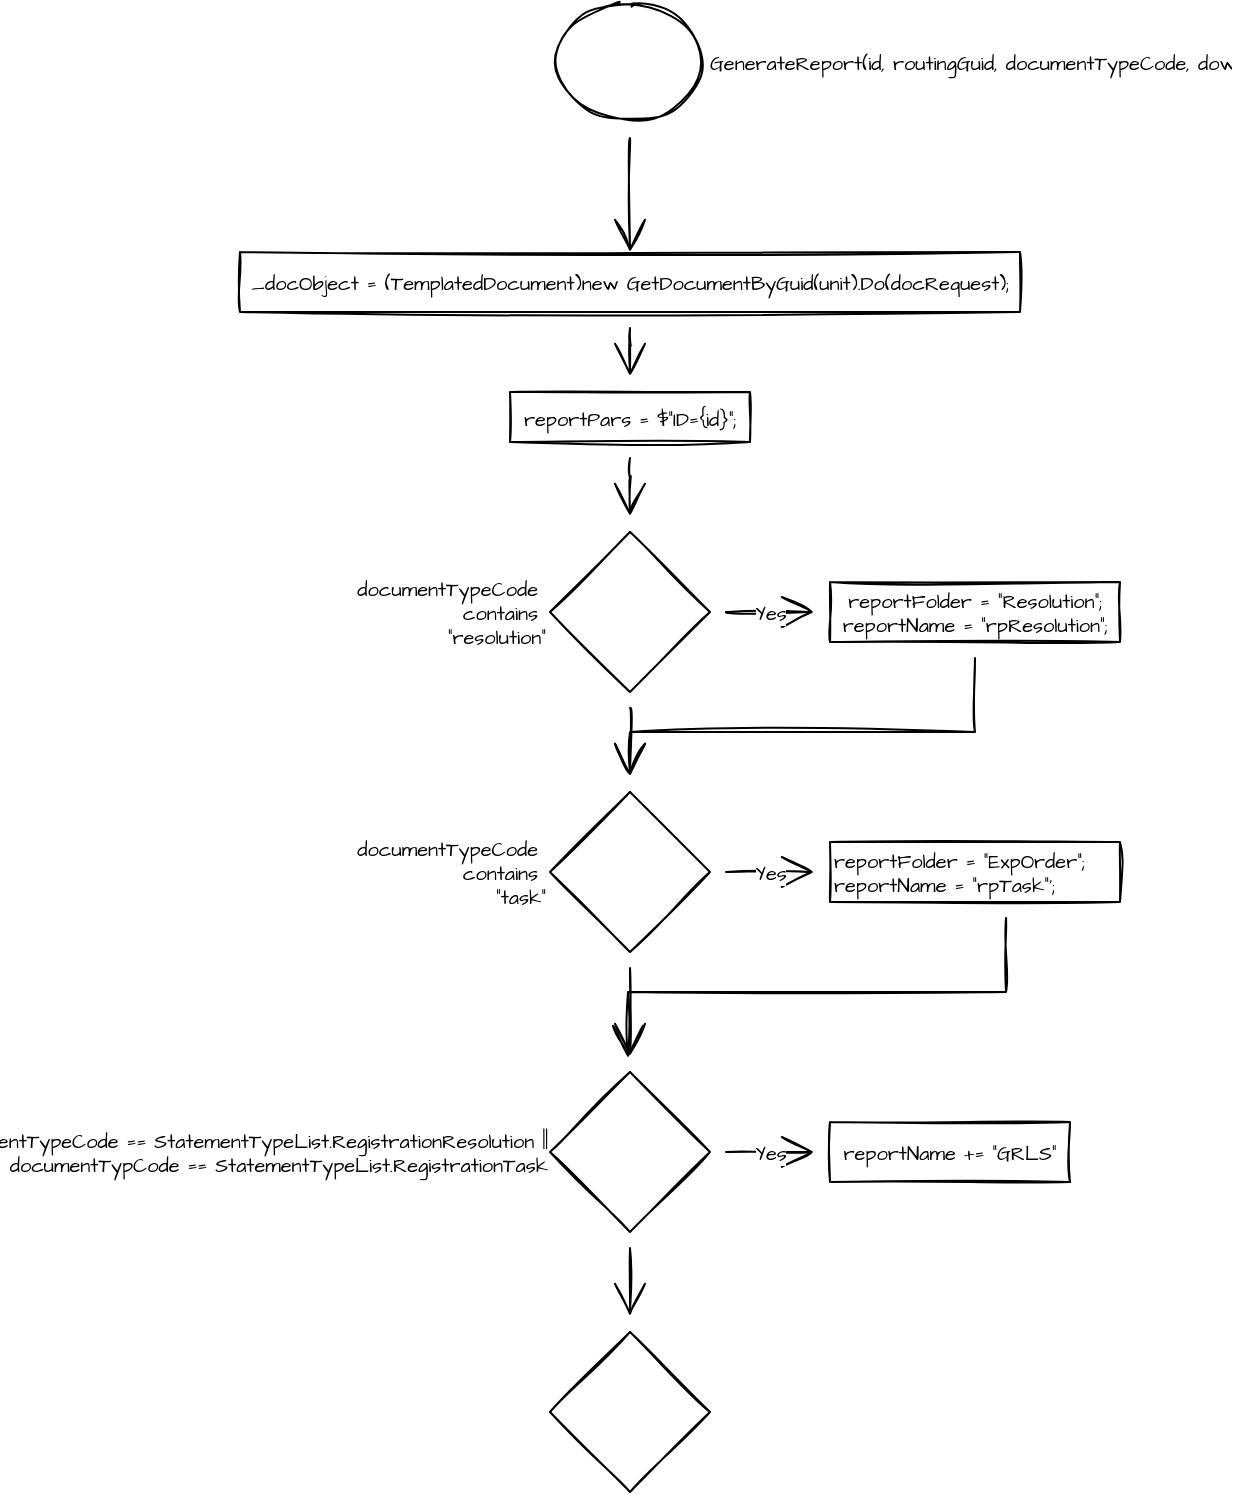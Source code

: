<mxfile version="20.3.0" type="github">
  <diagram id="C5RBs43oDa-KdzZeNtuy" name="Page-1">
    <mxGraphModel dx="1276" dy="1840" grid="1" gridSize="10" guides="1" tooltips="1" connect="1" arrows="1" fold="1" page="1" pageScale="1" pageWidth="827" pageHeight="1169" math="0" shadow="0">
      <root>
        <mxCell id="WIyWlLk6GJQsqaUBKTNV-0" />
        <mxCell id="WIyWlLk6GJQsqaUBKTNV-1" parent="WIyWlLk6GJQsqaUBKTNV-0" />
        <mxCell id="85bUbTbqDZPOqHRigDFA-2" value="" style="edgeStyle=orthogonalEdgeStyle;curved=1;rounded=0;sketch=1;hachureGap=4;orthogonalLoop=1;jettySize=auto;html=1;fontFamily=Architects Daughter;fontSource=https%3A%2F%2Ffonts.googleapis.com%2Fcss%3Ffamily%3DArchitects%2BDaughter;fontSize=10;endArrow=open;startSize=14;endSize=14;sourcePerimeterSpacing=8;targetPerimeterSpacing=8;" edge="1" parent="WIyWlLk6GJQsqaUBKTNV-1" source="85bUbTbqDZPOqHRigDFA-0" target="85bUbTbqDZPOqHRigDFA-1">
          <mxGeometry relative="1" as="geometry" />
        </mxCell>
        <mxCell id="85bUbTbqDZPOqHRigDFA-0" value="_docObject = (TemplatedDocument)new GetDocumentByGuid(unit).Do(docRequest);" style="rounded=0;whiteSpace=wrap;html=1;sketch=1;hachureGap=4;fontFamily=Architects Daughter;fontSource=https%3A%2F%2Ffonts.googleapis.com%2Fcss%3Ffamily%3DArchitects%2BDaughter;fontSize=10;" vertex="1" parent="WIyWlLk6GJQsqaUBKTNV-1">
          <mxGeometry x="20" y="10" width="390" height="30" as="geometry" />
        </mxCell>
        <mxCell id="85bUbTbqDZPOqHRigDFA-7" value="" style="edgeStyle=orthogonalEdgeStyle;curved=1;rounded=0;sketch=1;hachureGap=4;orthogonalLoop=1;jettySize=auto;html=1;fontFamily=Architects Daughter;fontSource=https%3A%2F%2Ffonts.googleapis.com%2Fcss%3Ffamily%3DArchitects%2BDaughter;fontSize=10;endArrow=open;startSize=14;endSize=14;sourcePerimeterSpacing=8;targetPerimeterSpacing=8;" edge="1" parent="WIyWlLk6GJQsqaUBKTNV-1" source="85bUbTbqDZPOqHRigDFA-1" target="85bUbTbqDZPOqHRigDFA-6">
          <mxGeometry relative="1" as="geometry" />
        </mxCell>
        <mxCell id="85bUbTbqDZPOqHRigDFA-1" value="reportPars = $&quot;ID={id}&quot;;" style="whiteSpace=wrap;html=1;fontSize=10;fontFamily=Architects Daughter;rounded=0;sketch=1;hachureGap=4;fontSource=https%3A%2F%2Ffonts.googleapis.com%2Fcss%3Ffamily%3DArchitects%2BDaughter;" vertex="1" parent="WIyWlLk6GJQsqaUBKTNV-1">
          <mxGeometry x="155" y="80" width="120" height="25" as="geometry" />
        </mxCell>
        <mxCell id="85bUbTbqDZPOqHRigDFA-5" style="edgeStyle=orthogonalEdgeStyle;curved=1;rounded=0;sketch=1;hachureGap=4;orthogonalLoop=1;jettySize=auto;html=1;entryX=0.5;entryY=0;entryDx=0;entryDy=0;fontFamily=Architects Daughter;fontSource=https%3A%2F%2Ffonts.googleapis.com%2Fcss%3Ffamily%3DArchitects%2BDaughter;fontSize=10;endArrow=open;startSize=14;endSize=14;sourcePerimeterSpacing=8;targetPerimeterSpacing=8;" edge="1" parent="WIyWlLk6GJQsqaUBKTNV-1" source="85bUbTbqDZPOqHRigDFA-3" target="85bUbTbqDZPOqHRigDFA-0">
          <mxGeometry relative="1" as="geometry" />
        </mxCell>
        <mxCell id="85bUbTbqDZPOqHRigDFA-3" value="GenerateReport(id, routingGuid, documentTypeCode, download)" style="ellipse;fontSize=10;fontFamily=Architects Daughter;rounded=0;sketch=1;hachureGap=4;fontSource=https%3A%2F%2Ffonts.googleapis.com%2Fcss%3Ffamily%3DArchitects%2BDaughter;align=left;labelPosition=right;verticalLabelPosition=middle;verticalAlign=middle;html=1;" vertex="1" parent="WIyWlLk6GJQsqaUBKTNV-1">
          <mxGeometry x="177.5" y="-115" width="75" height="60" as="geometry" />
        </mxCell>
        <mxCell id="85bUbTbqDZPOqHRigDFA-9" value="Yes" style="edgeStyle=orthogonalEdgeStyle;curved=1;rounded=0;sketch=1;hachureGap=4;orthogonalLoop=1;jettySize=auto;html=1;fontFamily=Architects Daughter;fontSource=https%3A%2F%2Ffonts.googleapis.com%2Fcss%3Ffamily%3DArchitects%2BDaughter;fontSize=10;endArrow=open;startSize=14;endSize=14;sourcePerimeterSpacing=8;targetPerimeterSpacing=8;" edge="1" parent="WIyWlLk6GJQsqaUBKTNV-1" source="85bUbTbqDZPOqHRigDFA-6" target="85bUbTbqDZPOqHRigDFA-8">
          <mxGeometry relative="1" as="geometry" />
        </mxCell>
        <mxCell id="85bUbTbqDZPOqHRigDFA-11" value="" style="edgeStyle=orthogonalEdgeStyle;curved=1;rounded=0;sketch=1;hachureGap=4;orthogonalLoop=1;jettySize=auto;html=1;fontFamily=Architects Daughter;fontSource=https%3A%2F%2Ffonts.googleapis.com%2Fcss%3Ffamily%3DArchitects%2BDaughter;fontSize=10;endArrow=open;startSize=14;endSize=14;sourcePerimeterSpacing=8;targetPerimeterSpacing=8;" edge="1" parent="WIyWlLk6GJQsqaUBKTNV-1" source="85bUbTbqDZPOqHRigDFA-6" target="85bUbTbqDZPOqHRigDFA-13">
          <mxGeometry relative="1" as="geometry">
            <mxPoint x="215" y="282" as="targetPoint" />
          </mxGeometry>
        </mxCell>
        <mxCell id="85bUbTbqDZPOqHRigDFA-6" value="documentTypeCode&amp;nbsp;&lt;br&gt;contains&amp;nbsp;&lt;br&gt;&quot;resolution&quot;" style="rhombus;whiteSpace=wrap;html=1;fontSize=10;fontFamily=Architects Daughter;rounded=0;sketch=1;hachureGap=4;fontSource=https%3A%2F%2Ffonts.googleapis.com%2Fcss%3Ffamily%3DArchitects%2BDaughter;labelPosition=left;verticalLabelPosition=middle;align=right;verticalAlign=middle;" vertex="1" parent="WIyWlLk6GJQsqaUBKTNV-1">
          <mxGeometry x="175" y="150" width="80" height="80" as="geometry" />
        </mxCell>
        <mxCell id="85bUbTbqDZPOqHRigDFA-15" style="edgeStyle=orthogonalEdgeStyle;rounded=0;sketch=1;hachureGap=4;orthogonalLoop=1;jettySize=auto;html=1;fontFamily=Architects Daughter;fontSource=https%3A%2F%2Ffonts.googleapis.com%2Fcss%3Ffamily%3DArchitects%2BDaughter;fontSize=10;endArrow=open;startSize=14;endSize=14;sourcePerimeterSpacing=8;targetPerimeterSpacing=8;" edge="1" parent="WIyWlLk6GJQsqaUBKTNV-1" source="85bUbTbqDZPOqHRigDFA-8" target="85bUbTbqDZPOqHRigDFA-13">
          <mxGeometry relative="1" as="geometry">
            <Array as="points">
              <mxPoint x="388" y="250" />
              <mxPoint x="215" y="250" />
            </Array>
          </mxGeometry>
        </mxCell>
        <mxCell id="85bUbTbqDZPOqHRigDFA-8" value="reportFolder = &quot;Resolution&quot;;&lt;br&gt;reportName = &quot;rpResolution&quot;;" style="whiteSpace=wrap;html=1;fontSize=10;fontFamily=Architects Daughter;align=center;rounded=0;sketch=1;hachureGap=4;fontSource=https%3A%2F%2Ffonts.googleapis.com%2Fcss%3Ffamily%3DArchitects%2BDaughter;" vertex="1" parent="WIyWlLk6GJQsqaUBKTNV-1">
          <mxGeometry x="315" y="175" width="145" height="30" as="geometry" />
        </mxCell>
        <mxCell id="85bUbTbqDZPOqHRigDFA-17" value="Yes" style="edgeStyle=orthogonalEdgeStyle;rounded=0;sketch=1;hachureGap=4;orthogonalLoop=1;jettySize=auto;html=1;fontFamily=Architects Daughter;fontSource=https%3A%2F%2Ffonts.googleapis.com%2Fcss%3Ffamily%3DArchitects%2BDaughter;fontSize=10;endArrow=open;startSize=14;endSize=14;sourcePerimeterSpacing=8;targetPerimeterSpacing=8;" edge="1" parent="WIyWlLk6GJQsqaUBKTNV-1" source="85bUbTbqDZPOqHRigDFA-13" target="85bUbTbqDZPOqHRigDFA-16">
          <mxGeometry relative="1" as="geometry" />
        </mxCell>
        <mxCell id="85bUbTbqDZPOqHRigDFA-19" value="" style="edgeStyle=orthogonalEdgeStyle;rounded=0;sketch=1;hachureGap=4;orthogonalLoop=1;jettySize=auto;html=1;fontFamily=Architects Daughter;fontSource=https%3A%2F%2Ffonts.googleapis.com%2Fcss%3Ffamily%3DArchitects%2BDaughter;fontSize=10;endArrow=open;startSize=14;endSize=14;sourcePerimeterSpacing=8;targetPerimeterSpacing=8;" edge="1" parent="WIyWlLk6GJQsqaUBKTNV-1" source="85bUbTbqDZPOqHRigDFA-13" target="85bUbTbqDZPOqHRigDFA-18">
          <mxGeometry relative="1" as="geometry" />
        </mxCell>
        <mxCell id="85bUbTbqDZPOqHRigDFA-13" value="documentTypeCode&amp;nbsp;&lt;br&gt;contains&amp;nbsp;&lt;br&gt;&quot;task&quot;" style="rhombus;whiteSpace=wrap;html=1;fontSize=10;fontFamily=Architects Daughter;rounded=0;sketch=1;hachureGap=4;fontSource=https%3A%2F%2Ffonts.googleapis.com%2Fcss%3Ffamily%3DArchitects%2BDaughter;labelPosition=left;verticalLabelPosition=middle;align=right;verticalAlign=middle;" vertex="1" parent="WIyWlLk6GJQsqaUBKTNV-1">
          <mxGeometry x="175" y="280" width="80" height="80" as="geometry" />
        </mxCell>
        <mxCell id="85bUbTbqDZPOqHRigDFA-16" value="reportFolder = &quot;ExpOrder&quot;;&lt;br&gt;reportName = &quot;rpTask&quot;&#39;;" style="whiteSpace=wrap;html=1;fontSize=10;fontFamily=Architects Daughter;align=left;rounded=0;sketch=1;hachureGap=4;fontSource=https%3A%2F%2Ffonts.googleapis.com%2Fcss%3Ffamily%3DArchitects%2BDaughter;" vertex="1" parent="WIyWlLk6GJQsqaUBKTNV-1">
          <mxGeometry x="315" y="305" width="145" height="30" as="geometry" />
        </mxCell>
        <mxCell id="85bUbTbqDZPOqHRigDFA-22" value="Yes" style="edgeStyle=orthogonalEdgeStyle;rounded=0;sketch=1;hachureGap=4;orthogonalLoop=1;jettySize=auto;html=1;fontFamily=Architects Daughter;fontSource=https%3A%2F%2Ffonts.googleapis.com%2Fcss%3Ffamily%3DArchitects%2BDaughter;fontSize=10;endArrow=open;startSize=14;endSize=14;sourcePerimeterSpacing=8;targetPerimeterSpacing=8;" edge="1" parent="WIyWlLk6GJQsqaUBKTNV-1" source="85bUbTbqDZPOqHRigDFA-18" target="85bUbTbqDZPOqHRigDFA-21">
          <mxGeometry relative="1" as="geometry" />
        </mxCell>
        <mxCell id="85bUbTbqDZPOqHRigDFA-24" value="" style="edgeStyle=orthogonalEdgeStyle;rounded=0;sketch=1;hachureGap=4;orthogonalLoop=1;jettySize=auto;html=1;fontFamily=Architects Daughter;fontSource=https%3A%2F%2Ffonts.googleapis.com%2Fcss%3Ffamily%3DArchitects%2BDaughter;fontSize=10;endArrow=open;startSize=14;endSize=14;sourcePerimeterSpacing=8;targetPerimeterSpacing=8;" edge="1" parent="WIyWlLk6GJQsqaUBKTNV-1" source="85bUbTbqDZPOqHRigDFA-18" target="85bUbTbqDZPOqHRigDFA-23">
          <mxGeometry relative="1" as="geometry" />
        </mxCell>
        <mxCell id="85bUbTbqDZPOqHRigDFA-18" value="documentTypeCode == StatementTypeList.RegistrationResolution ||&lt;br&gt;documentTypCode == StatementTypeList.RegistrationTask" style="rhombus;html=1;fontSize=10;fontFamily=Architects Daughter;align=right;rounded=0;sketch=1;hachureGap=4;fontSource=https%3A%2F%2Ffonts.googleapis.com%2Fcss%3Ffamily%3DArchitects%2BDaughter;labelPosition=left;verticalLabelPosition=middle;verticalAlign=middle;" vertex="1" parent="WIyWlLk6GJQsqaUBKTNV-1">
          <mxGeometry x="175" y="420" width="80" height="80" as="geometry" />
        </mxCell>
        <mxCell id="85bUbTbqDZPOqHRigDFA-20" style="edgeStyle=orthogonalEdgeStyle;rounded=0;sketch=1;hachureGap=4;orthogonalLoop=1;jettySize=auto;html=1;fontFamily=Architects Daughter;fontSource=https%3A%2F%2Ffonts.googleapis.com%2Fcss%3Ffamily%3DArchitects%2BDaughter;fontSize=10;endArrow=open;startSize=14;endSize=14;sourcePerimeterSpacing=8;targetPerimeterSpacing=8;" edge="1" parent="WIyWlLk6GJQsqaUBKTNV-1" source="85bUbTbqDZPOqHRigDFA-16" target="85bUbTbqDZPOqHRigDFA-18">
          <mxGeometry relative="1" as="geometry">
            <mxPoint x="402.524" y="360" as="sourcePoint" />
            <mxPoint x="230" y="419" as="targetPoint" />
            <Array as="points">
              <mxPoint x="403" y="380" />
              <mxPoint x="214" y="380" />
            </Array>
          </mxGeometry>
        </mxCell>
        <mxCell id="85bUbTbqDZPOqHRigDFA-21" value="reportName += &quot;GRLS&quot;" style="whiteSpace=wrap;html=1;fontSize=10;fontFamily=Architects Daughter;align=center;rounded=0;sketch=1;hachureGap=4;fontSource=https%3A%2F%2Ffonts.googleapis.com%2Fcss%3Ffamily%3DArchitects%2BDaughter;" vertex="1" parent="WIyWlLk6GJQsqaUBKTNV-1">
          <mxGeometry x="315" y="445" width="120" height="30" as="geometry" />
        </mxCell>
        <mxCell id="85bUbTbqDZPOqHRigDFA-23" value="" style="rhombus;whiteSpace=wrap;html=1;fontSize=10;fontFamily=Architects Daughter;align=right;rounded=0;sketch=1;hachureGap=4;fontSource=https%3A%2F%2Ffonts.googleapis.com%2Fcss%3Ffamily%3DArchitects%2BDaughter;" vertex="1" parent="WIyWlLk6GJQsqaUBKTNV-1">
          <mxGeometry x="175" y="550" width="80" height="80" as="geometry" />
        </mxCell>
      </root>
    </mxGraphModel>
  </diagram>
</mxfile>
